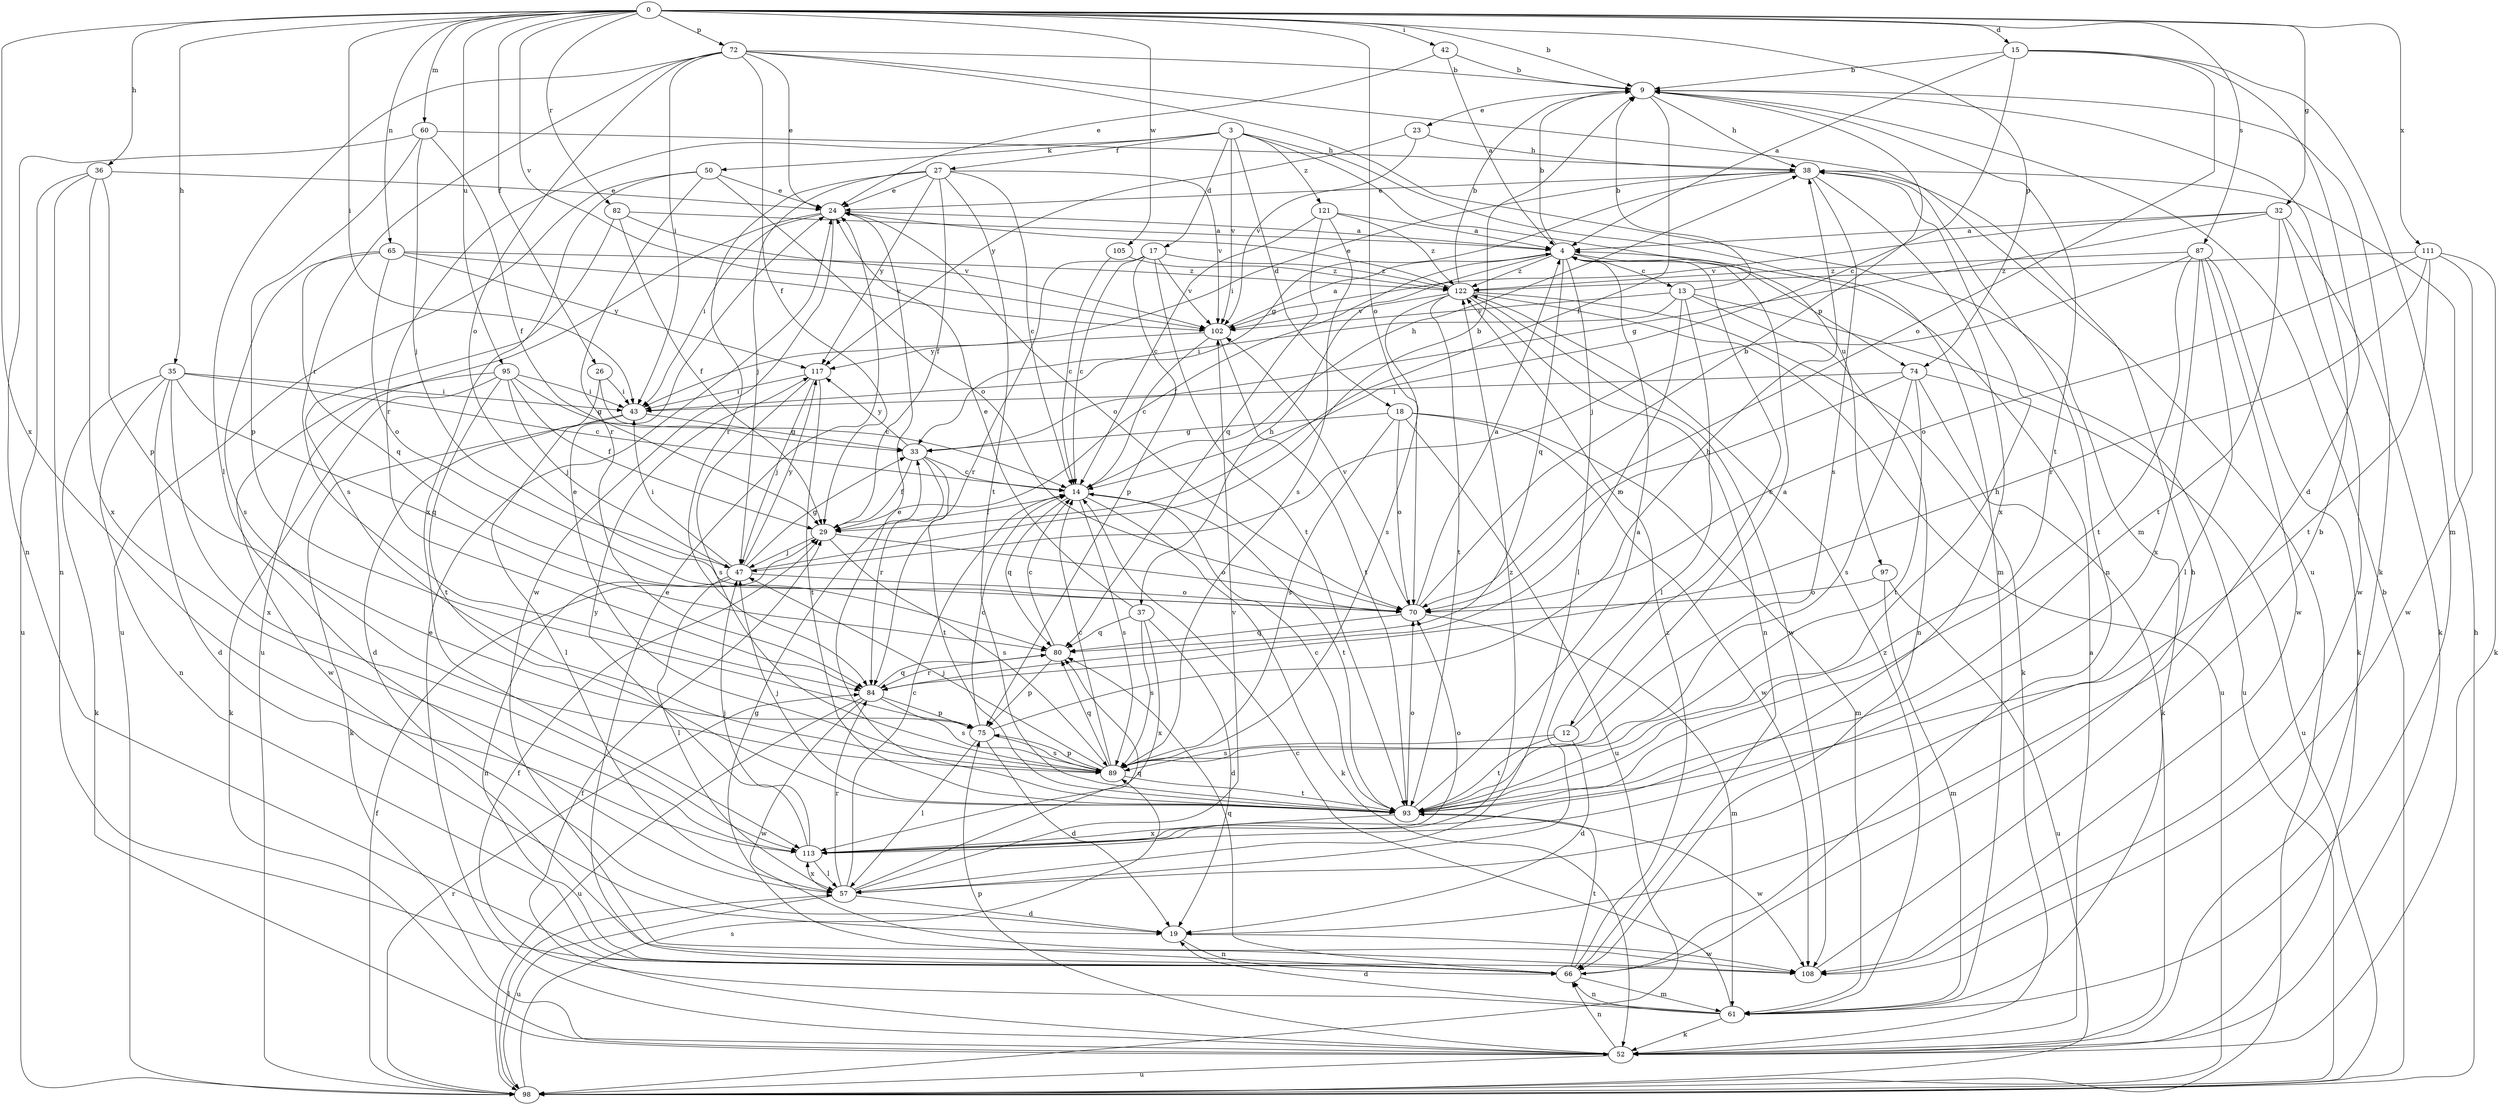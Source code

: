 strict digraph  {
0;
3;
4;
9;
12;
13;
14;
15;
17;
18;
19;
23;
24;
26;
27;
29;
32;
33;
35;
36;
37;
38;
42;
43;
47;
50;
52;
57;
60;
61;
65;
66;
70;
72;
74;
75;
80;
82;
84;
87;
89;
93;
95;
97;
98;
102;
105;
108;
111;
113;
117;
121;
122;
0 -> 9  [label=b];
0 -> 15  [label=d];
0 -> 26  [label=f];
0 -> 32  [label=g];
0 -> 35  [label=h];
0 -> 36  [label=h];
0 -> 42  [label=i];
0 -> 43  [label=i];
0 -> 60  [label=m];
0 -> 65  [label=n];
0 -> 70  [label=o];
0 -> 72  [label=p];
0 -> 74  [label=p];
0 -> 82  [label=r];
0 -> 87  [label=s];
0 -> 95  [label=u];
0 -> 102  [label=v];
0 -> 105  [label=w];
0 -> 111  [label=x];
0 -> 113  [label=x];
3 -> 17  [label=d];
3 -> 18  [label=d];
3 -> 27  [label=f];
3 -> 50  [label=k];
3 -> 61  [label=m];
3 -> 84  [label=r];
3 -> 97  [label=u];
3 -> 102  [label=v];
3 -> 121  [label=z];
4 -> 9  [label=b];
4 -> 12  [label=c];
4 -> 13  [label=c];
4 -> 29  [label=f];
4 -> 37  [label=h];
4 -> 57  [label=l];
4 -> 74  [label=p];
4 -> 80  [label=q];
4 -> 122  [label=z];
9 -> 23  [label=e];
9 -> 29  [label=f];
9 -> 38  [label=h];
9 -> 52  [label=k];
9 -> 93  [label=t];
12 -> 4  [label=a];
12 -> 19  [label=d];
12 -> 89  [label=s];
12 -> 93  [label=t];
13 -> 9  [label=b];
13 -> 43  [label=i];
13 -> 57  [label=l];
13 -> 66  [label=n];
13 -> 84  [label=r];
13 -> 98  [label=u];
13 -> 102  [label=v];
14 -> 29  [label=f];
14 -> 38  [label=h];
14 -> 52  [label=k];
14 -> 80  [label=q];
14 -> 89  [label=s];
14 -> 93  [label=t];
15 -> 4  [label=a];
15 -> 9  [label=b];
15 -> 14  [label=c];
15 -> 19  [label=d];
15 -> 61  [label=m];
15 -> 70  [label=o];
17 -> 14  [label=c];
17 -> 75  [label=p];
17 -> 84  [label=r];
17 -> 93  [label=t];
17 -> 102  [label=v];
17 -> 122  [label=z];
18 -> 33  [label=g];
18 -> 61  [label=m];
18 -> 70  [label=o];
18 -> 89  [label=s];
18 -> 98  [label=u];
18 -> 108  [label=w];
19 -> 66  [label=n];
19 -> 108  [label=w];
23 -> 38  [label=h];
23 -> 102  [label=v];
23 -> 117  [label=y];
24 -> 4  [label=a];
24 -> 43  [label=i];
24 -> 70  [label=o];
24 -> 98  [label=u];
24 -> 108  [label=w];
26 -> 14  [label=c];
26 -> 19  [label=d];
26 -> 43  [label=i];
27 -> 14  [label=c];
27 -> 24  [label=e];
27 -> 29  [label=f];
27 -> 47  [label=j];
27 -> 84  [label=r];
27 -> 93  [label=t];
27 -> 102  [label=v];
27 -> 117  [label=y];
29 -> 47  [label=j];
29 -> 70  [label=o];
29 -> 89  [label=s];
32 -> 4  [label=a];
32 -> 33  [label=g];
32 -> 52  [label=k];
32 -> 93  [label=t];
32 -> 102  [label=v];
32 -> 108  [label=w];
33 -> 14  [label=c];
33 -> 29  [label=f];
33 -> 84  [label=r];
33 -> 93  [label=t];
33 -> 117  [label=y];
35 -> 14  [label=c];
35 -> 19  [label=d];
35 -> 43  [label=i];
35 -> 52  [label=k];
35 -> 66  [label=n];
35 -> 80  [label=q];
35 -> 113  [label=x];
36 -> 24  [label=e];
36 -> 66  [label=n];
36 -> 75  [label=p];
36 -> 98  [label=u];
36 -> 113  [label=x];
37 -> 19  [label=d];
37 -> 24  [label=e];
37 -> 80  [label=q];
37 -> 89  [label=s];
37 -> 113  [label=x];
38 -> 24  [label=e];
38 -> 33  [label=g];
38 -> 43  [label=i];
38 -> 66  [label=n];
38 -> 89  [label=s];
38 -> 113  [label=x];
42 -> 4  [label=a];
42 -> 9  [label=b];
42 -> 24  [label=e];
43 -> 33  [label=g];
43 -> 52  [label=k];
43 -> 57  [label=l];
47 -> 9  [label=b];
47 -> 33  [label=g];
47 -> 43  [label=i];
47 -> 57  [label=l];
47 -> 66  [label=n];
47 -> 70  [label=o];
47 -> 117  [label=y];
50 -> 24  [label=e];
50 -> 70  [label=o];
50 -> 84  [label=r];
50 -> 98  [label=u];
50 -> 113  [label=x];
52 -> 4  [label=a];
52 -> 24  [label=e];
52 -> 29  [label=f];
52 -> 66  [label=n];
52 -> 75  [label=p];
52 -> 98  [label=u];
57 -> 14  [label=c];
57 -> 19  [label=d];
57 -> 80  [label=q];
57 -> 84  [label=r];
57 -> 98  [label=u];
57 -> 102  [label=v];
57 -> 113  [label=x];
60 -> 29  [label=f];
60 -> 38  [label=h];
60 -> 47  [label=j];
60 -> 66  [label=n];
60 -> 75  [label=p];
61 -> 14  [label=c];
61 -> 19  [label=d];
61 -> 29  [label=f];
61 -> 52  [label=k];
61 -> 66  [label=n];
61 -> 122  [label=z];
65 -> 70  [label=o];
65 -> 80  [label=q];
65 -> 89  [label=s];
65 -> 102  [label=v];
65 -> 117  [label=y];
65 -> 122  [label=z];
66 -> 24  [label=e];
66 -> 33  [label=g];
66 -> 38  [label=h];
66 -> 61  [label=m];
66 -> 80  [label=q];
66 -> 93  [label=t];
66 -> 122  [label=z];
70 -> 4  [label=a];
70 -> 9  [label=b];
70 -> 61  [label=m];
70 -> 80  [label=q];
70 -> 102  [label=v];
72 -> 9  [label=b];
72 -> 24  [label=e];
72 -> 29  [label=f];
72 -> 43  [label=i];
72 -> 57  [label=l];
72 -> 61  [label=m];
72 -> 70  [label=o];
72 -> 84  [label=r];
72 -> 98  [label=u];
74 -> 43  [label=i];
74 -> 52  [label=k];
74 -> 70  [label=o];
74 -> 89  [label=s];
74 -> 93  [label=t];
74 -> 98  [label=u];
75 -> 14  [label=c];
75 -> 19  [label=d];
75 -> 38  [label=h];
75 -> 57  [label=l];
75 -> 89  [label=s];
80 -> 14  [label=c];
80 -> 75  [label=p];
80 -> 84  [label=r];
82 -> 4  [label=a];
82 -> 29  [label=f];
82 -> 89  [label=s];
82 -> 102  [label=v];
84 -> 75  [label=p];
84 -> 80  [label=q];
84 -> 89  [label=s];
84 -> 98  [label=u];
84 -> 108  [label=w];
87 -> 47  [label=j];
87 -> 52  [label=k];
87 -> 57  [label=l];
87 -> 93  [label=t];
87 -> 108  [label=w];
87 -> 113  [label=x];
87 -> 122  [label=z];
89 -> 14  [label=c];
89 -> 24  [label=e];
89 -> 47  [label=j];
89 -> 75  [label=p];
89 -> 80  [label=q];
89 -> 93  [label=t];
93 -> 4  [label=a];
93 -> 14  [label=c];
93 -> 24  [label=e];
93 -> 38  [label=h];
93 -> 47  [label=j];
93 -> 70  [label=o];
93 -> 108  [label=w];
93 -> 113  [label=x];
95 -> 29  [label=f];
95 -> 33  [label=g];
95 -> 43  [label=i];
95 -> 47  [label=j];
95 -> 52  [label=k];
95 -> 93  [label=t];
95 -> 108  [label=w];
97 -> 61  [label=m];
97 -> 70  [label=o];
97 -> 98  [label=u];
98 -> 9  [label=b];
98 -> 29  [label=f];
98 -> 38  [label=h];
98 -> 57  [label=l];
98 -> 84  [label=r];
98 -> 89  [label=s];
102 -> 4  [label=a];
102 -> 14  [label=c];
102 -> 93  [label=t];
102 -> 117  [label=y];
105 -> 14  [label=c];
105 -> 122  [label=z];
108 -> 9  [label=b];
111 -> 52  [label=k];
111 -> 70  [label=o];
111 -> 84  [label=r];
111 -> 93  [label=t];
111 -> 108  [label=w];
111 -> 122  [label=z];
113 -> 47  [label=j];
113 -> 57  [label=l];
113 -> 70  [label=o];
113 -> 117  [label=y];
113 -> 122  [label=z];
117 -> 43  [label=i];
117 -> 47  [label=j];
117 -> 89  [label=s];
117 -> 93  [label=t];
121 -> 4  [label=a];
121 -> 14  [label=c];
121 -> 80  [label=q];
121 -> 89  [label=s];
121 -> 122  [label=z];
122 -> 9  [label=b];
122 -> 24  [label=e];
122 -> 52  [label=k];
122 -> 66  [label=n];
122 -> 89  [label=s];
122 -> 93  [label=t];
122 -> 98  [label=u];
122 -> 102  [label=v];
122 -> 108  [label=w];
}

